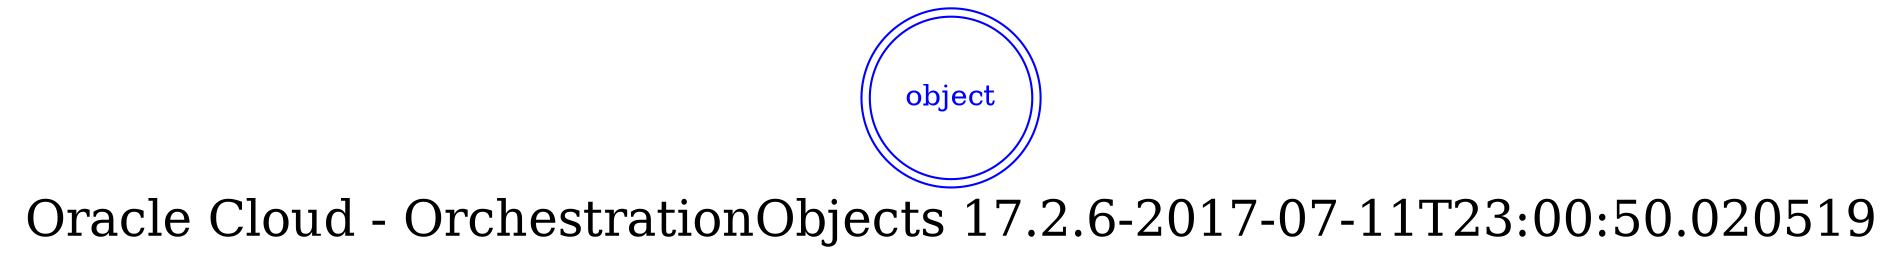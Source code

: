 digraph LexiconGraph {
graph[label="Oracle Cloud - OrchestrationObjects 17.2.6-2017-07-11T23:00:50.020519", fontsize=24]
splines=true
"object" [color=blue, fontcolor=blue, shape=doublecircle]
}
